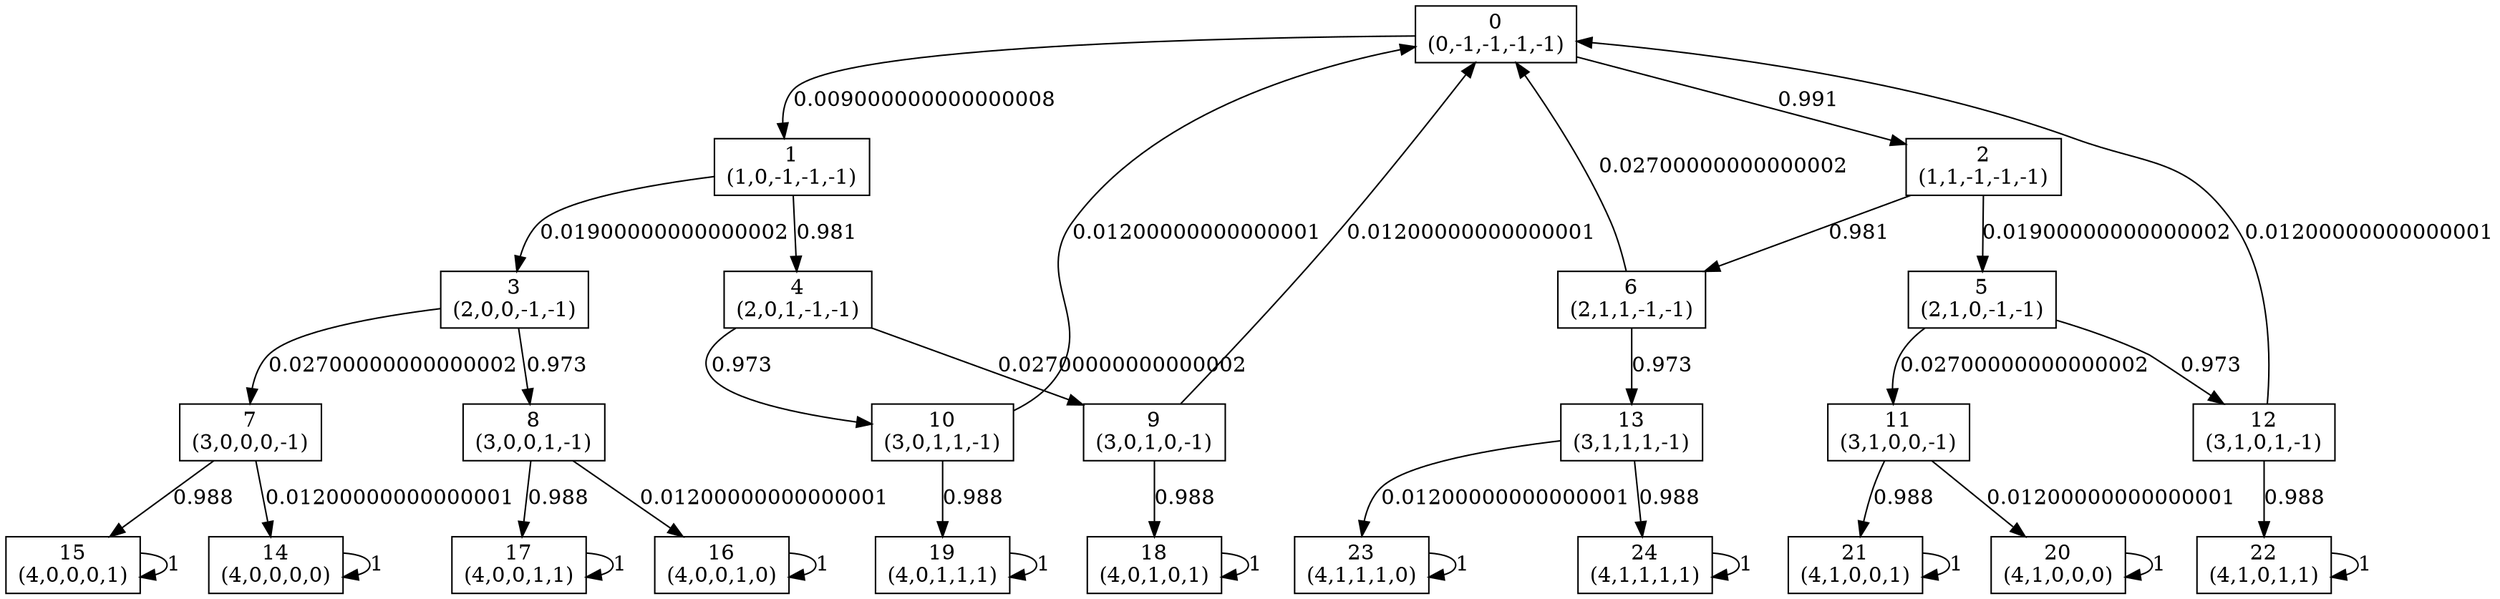 digraph P {
node [shape=box];
0 -> 1 [ label="0.009000000000000008" ];
0 -> 2 [ label="0.991" ];
1 -> 3 [ label="0.01900000000000002" ];
1 -> 4 [ label="0.981" ];
2 -> 5 [ label="0.01900000000000002" ];
2 -> 6 [ label="0.981" ];
3 -> 7 [ label="0.02700000000000002" ];
3 -> 8 [ label="0.973" ];
4 -> 9 [ label="0.02700000000000002" ];
4 -> 10 [ label="0.973" ];
5 -> 11 [ label="0.02700000000000002" ];
5 -> 12 [ label="0.973" ];
6 -> 0 [ label="0.02700000000000002" ];
6 -> 13 [ label="0.973" ];
7 -> 14 [ label="0.01200000000000001" ];
7 -> 15 [ label="0.988" ];
8 -> 16 [ label="0.01200000000000001" ];
8 -> 17 [ label="0.988" ];
9 -> 0 [ label="0.01200000000000001" ];
9 -> 18 [ label="0.988" ];
10 -> 0 [ label="0.01200000000000001" ];
10 -> 19 [ label="0.988" ];
11 -> 20 [ label="0.01200000000000001" ];
11 -> 21 [ label="0.988" ];
12 -> 0 [ label="0.01200000000000001" ];
12 -> 22 [ label="0.988" ];
13 -> 23 [ label="0.01200000000000001" ];
13 -> 24 [ label="0.988" ];
14 -> 14 [ label="1" ];
15 -> 15 [ label="1" ];
16 -> 16 [ label="1" ];
17 -> 17 [ label="1" ];
18 -> 18 [ label="1" ];
19 -> 19 [ label="1" ];
20 -> 20 [ label="1" ];
21 -> 21 [ label="1" ];
22 -> 22 [ label="1" ];
23 -> 23 [ label="1" ];
24 -> 24 [ label="1" ];
0 [label="0\n(0,-1,-1,-1,-1)"];
1 [label="1\n(1,0,-1,-1,-1)"];
2 [label="2\n(1,1,-1,-1,-1)"];
3 [label="3\n(2,0,0,-1,-1)"];
4 [label="4\n(2,0,1,-1,-1)"];
5 [label="5\n(2,1,0,-1,-1)"];
6 [label="6\n(2,1,1,-1,-1)"];
7 [label="7\n(3,0,0,0,-1)"];
8 [label="8\n(3,0,0,1,-1)"];
9 [label="9\n(3,0,1,0,-1)"];
10 [label="10\n(3,0,1,1,-1)"];
11 [label="11\n(3,1,0,0,-1)"];
12 [label="12\n(3,1,0,1,-1)"];
13 [label="13\n(3,1,1,1,-1)"];
14 [label="14\n(4,0,0,0,0)"];
15 [label="15\n(4,0,0,0,1)"];
16 [label="16\n(4,0,0,1,0)"];
17 [label="17\n(4,0,0,1,1)"];
18 [label="18\n(4,0,1,0,1)"];
19 [label="19\n(4,0,1,1,1)"];
20 [label="20\n(4,1,0,0,0)"];
21 [label="21\n(4,1,0,0,1)"];
22 [label="22\n(4,1,0,1,1)"];
23 [label="23\n(4,1,1,1,0)"];
24 [label="24\n(4,1,1,1,1)"];
}
